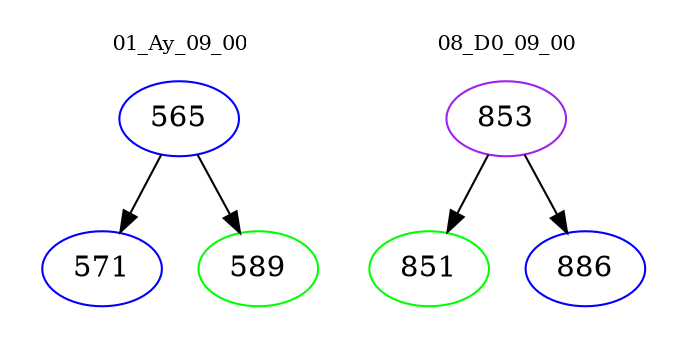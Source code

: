 digraph{
subgraph cluster_0 {
color = white
label = "01_Ay_09_00";
fontsize=10;
T0_565 [label="565", color="blue"]
T0_565 -> T0_571 [color="black"]
T0_571 [label="571", color="blue"]
T0_565 -> T0_589 [color="black"]
T0_589 [label="589", color="green"]
}
subgraph cluster_1 {
color = white
label = "08_D0_09_00";
fontsize=10;
T1_853 [label="853", color="purple"]
T1_853 -> T1_851 [color="black"]
T1_851 [label="851", color="green"]
T1_853 -> T1_886 [color="black"]
T1_886 [label="886", color="blue"]
}
}
